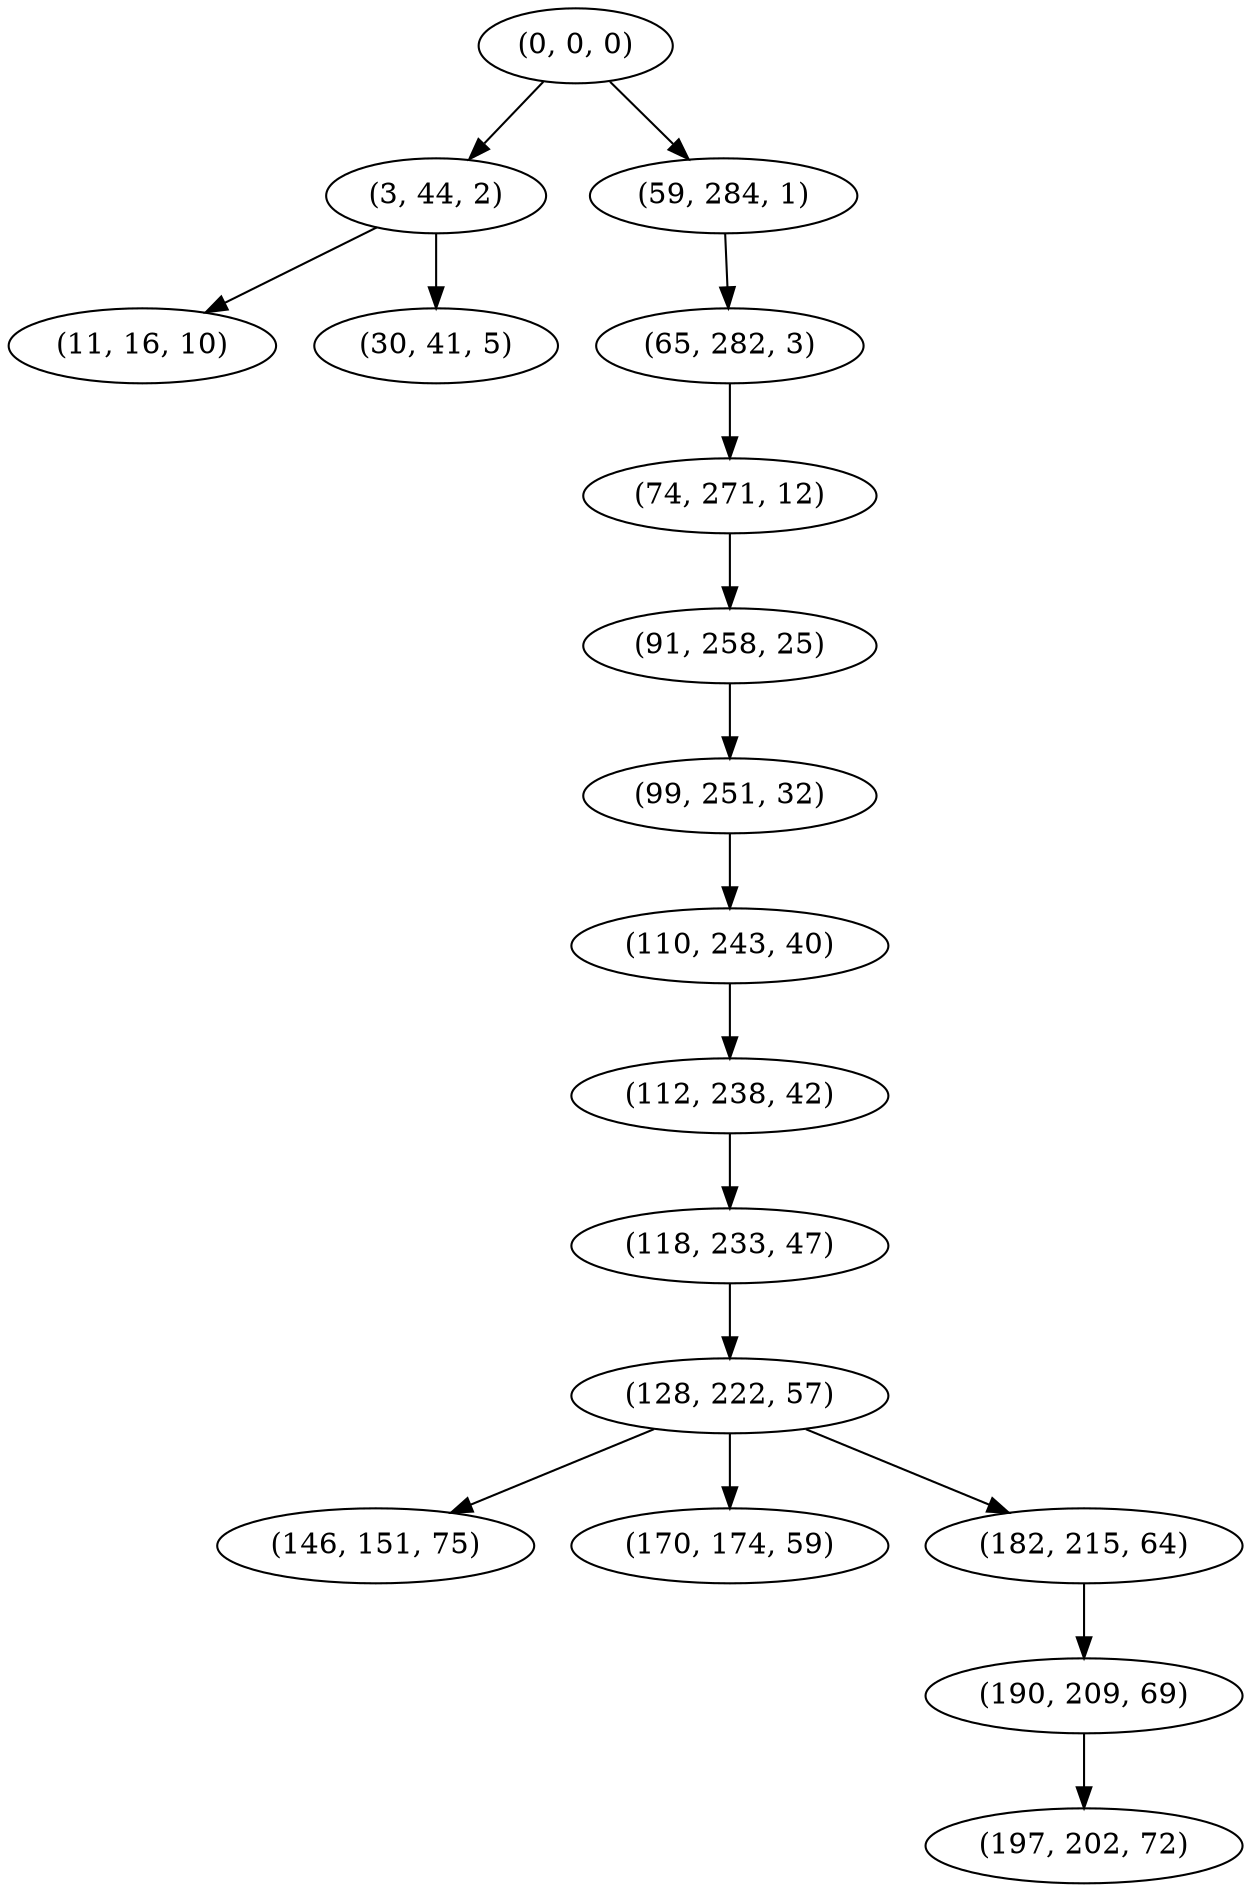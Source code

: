 digraph tree {
    "(0, 0, 0)";
    "(3, 44, 2)";
    "(11, 16, 10)";
    "(30, 41, 5)";
    "(59, 284, 1)";
    "(65, 282, 3)";
    "(74, 271, 12)";
    "(91, 258, 25)";
    "(99, 251, 32)";
    "(110, 243, 40)";
    "(112, 238, 42)";
    "(118, 233, 47)";
    "(128, 222, 57)";
    "(146, 151, 75)";
    "(170, 174, 59)";
    "(182, 215, 64)";
    "(190, 209, 69)";
    "(197, 202, 72)";
    "(0, 0, 0)" -> "(3, 44, 2)";
    "(0, 0, 0)" -> "(59, 284, 1)";
    "(3, 44, 2)" -> "(11, 16, 10)";
    "(3, 44, 2)" -> "(30, 41, 5)";
    "(59, 284, 1)" -> "(65, 282, 3)";
    "(65, 282, 3)" -> "(74, 271, 12)";
    "(74, 271, 12)" -> "(91, 258, 25)";
    "(91, 258, 25)" -> "(99, 251, 32)";
    "(99, 251, 32)" -> "(110, 243, 40)";
    "(110, 243, 40)" -> "(112, 238, 42)";
    "(112, 238, 42)" -> "(118, 233, 47)";
    "(118, 233, 47)" -> "(128, 222, 57)";
    "(128, 222, 57)" -> "(146, 151, 75)";
    "(128, 222, 57)" -> "(170, 174, 59)";
    "(128, 222, 57)" -> "(182, 215, 64)";
    "(182, 215, 64)" -> "(190, 209, 69)";
    "(190, 209, 69)" -> "(197, 202, 72)";
}
